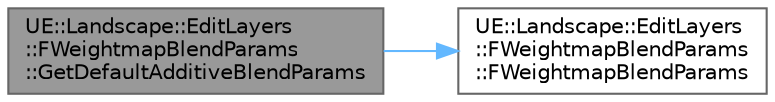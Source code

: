 digraph "UE::Landscape::EditLayers::FWeightmapBlendParams::GetDefaultAdditiveBlendParams"
{
 // INTERACTIVE_SVG=YES
 // LATEX_PDF_SIZE
  bgcolor="transparent";
  edge [fontname=Helvetica,fontsize=10,labelfontname=Helvetica,labelfontsize=10];
  node [fontname=Helvetica,fontsize=10,shape=box,height=0.2,width=0.4];
  rankdir="LR";
  Node1 [id="Node000001",label="UE::Landscape::EditLayers\l::FWeightmapBlendParams\l::GetDefaultAdditiveBlendParams",height=0.2,width=0.4,color="gray40", fillcolor="grey60", style="filled", fontcolor="black",tooltip=" "];
  Node1 -> Node2 [id="edge1_Node000001_Node000002",color="steelblue1",style="solid",tooltip=" "];
  Node2 [id="Node000002",label="UE::Landscape::EditLayers\l::FWeightmapBlendParams\l::FWeightmapBlendParams",height=0.2,width=0.4,color="grey40", fillcolor="white", style="filled",URL="$dd/d56/structUE_1_1Landscape_1_1EditLayers_1_1FWeightmapBlendParams.html#a93f99fbd7870fe86517ec7ffe2be323d",tooltip=" "];
}
